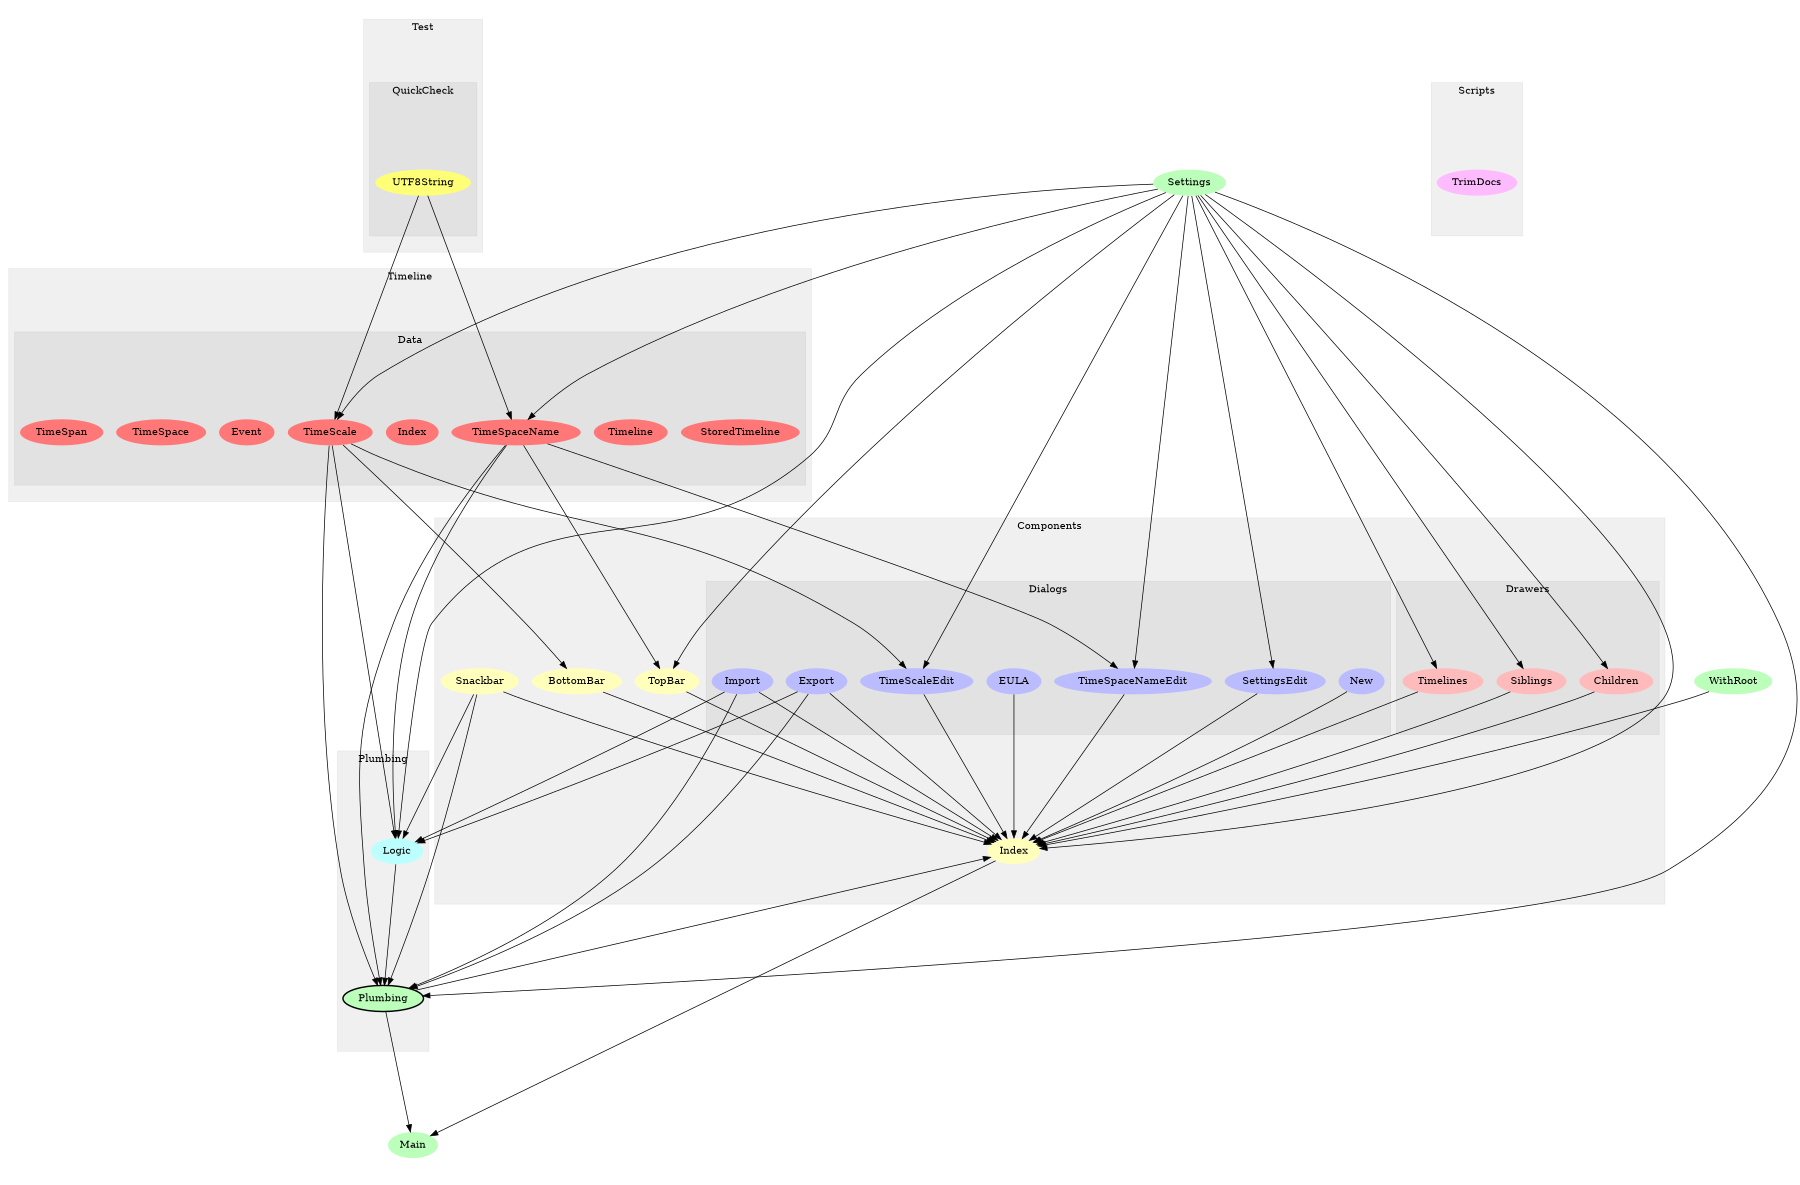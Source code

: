digraph Modules {
size="12,8";
ratio="fill";
u15[label="Settings",style="filled",fillcolor="#bbffbb",penwidth="0"];
u16[label="Main",style="filled",fillcolor="#bbffbb",penwidth="0"];
u17[label="WithRoot",style="filled",fillcolor="#bbffbb",penwidth="0"];
subgraph cluster_0 {
label="Components";
color="#0000000F";
style="filled";
u7[label="Index",style="filled",fillcolor="#ffffbb",penwidth="0"];
u8[label="Snackbar",style="filled",fillcolor="#ffffbb",penwidth="0"];
u9[label="TopBar",style="filled",fillcolor="#ffffbb",penwidth="0"];
u10[label="BottomBar",style="filled",fillcolor="#ffffbb",penwidth="0"];
subgraph cluster_1 {
label="Dialogs";
color="#0000000F";
style="filled";
u0[label="SettingsEdit",style="filled",fillcolor="#bbbbff",penwidth="0"];
u1[label="New",style="filled",fillcolor="#bbbbff",penwidth="0"];
u2[label="TimeScaleEdit",style="filled",fillcolor="#bbbbff",penwidth="0"];
u3[label="TimeSpaceNameEdit",style="filled",fillcolor="#bbbbff",penwidth="0"];
u4[label="EULA",style="filled",fillcolor="#bbbbff",penwidth="0"];
u5[label="Export",style="filled",fillcolor="#bbbbff",penwidth="0"];
u6[label="Import",style="filled",fillcolor="#bbbbff",penwidth="0"];

}
subgraph cluster_2 {
label="Drawers";
color="#0000000F";
style="filled";
u11[label="Children",style="filled",fillcolor="#ffbbbb",penwidth="0"];
u12[label="Timelines",style="filled",fillcolor="#ffbbbb",penwidth="0"];
u13[label="Siblings",style="filled",fillcolor="#ffbbbb",penwidth="0"];

}

}
subgraph cluster_3 {
label="Plumbing";
color="#0000000F";
style="filled";
u14[label="Plumbing",style="filled,bold",fillcolor="#bbffbb"];
u18[label="Logic",style="filled",fillcolor="#bbffff",penwidth="0"];

}
subgraph cluster_4 {
label="Scripts";
color="#0000000F";
style="filled";
u19[label="TrimDocs",style="filled",fillcolor="#ffbbff",penwidth="0"];

}
subgraph cluster_5 {
label="Test";
color="#0000000F";
style="filled";
subgraph cluster_6 {
label="QuickCheck";
color="#0000000F";
style="filled";
u20[label="UTF8String",style="filled",fillcolor="#ffff77",penwidth="0"];

}

}
subgraph cluster_7 {
label="Timeline";
color="#0000000F";
style="filled";
subgraph cluster_8 {
label="Data";
color="#0000000F";
style="filled";
u21[label="StoredTimeline",style="filled",fillcolor="#ff7777",penwidth="0"];
u22[label="Timeline",style="filled",fillcolor="#ff7777",penwidth="0"];
u23[label="TimeSpaceName",style="filled",fillcolor="#ff7777",penwidth="0"];
u24[label="Index",style="filled",fillcolor="#ff7777",penwidth="0"];
u25[label="TimeScale",style="filled",fillcolor="#ff7777",penwidth="0"];
u26[label="Event",style="filled",fillcolor="#ff7777",penwidth="0"];
u27[label="TimeSpace",style="filled",fillcolor="#ff7777",penwidth="0"];
u28[label="TimeSpan",style="filled",fillcolor="#ff7777",penwidth="0"];

}

}
u15 -> u0;
u15 -> u2;
u25 -> u2;
u15 -> u3;
u23 -> u3;
u0 -> u7;
u1 -> u7;
u2 -> u7;
u3 -> u7;
u4 -> u7;
u5 -> u7;
u6 -> u7;
u8 -> u7;
u9 -> u7;
u10 -> u7;
u11 -> u7;
u12 -> u7;
u13 -> u7;
u14 -> u7;
u15 -> u7;
u17 -> u7;
u15 -> u9;
u23 -> u9;
u25 -> u10;
u15 -> u11;
u15 -> u12;
u15 -> u13;
u5 -> u14;
u6 -> u14;
u8 -> u14;
u15 -> u14;
u18 -> u14;
u23 -> u14;
u25 -> u14;
u7 -> u16;
u14 -> u16;
u5 -> u18;
u6 -> u18;
u8 -> u18;
u15 -> u18;
u23 -> u18;
u25 -> u18;
u15 -> u23;
u20 -> u23;
u15 -> u25;
u20 -> u25;

}
